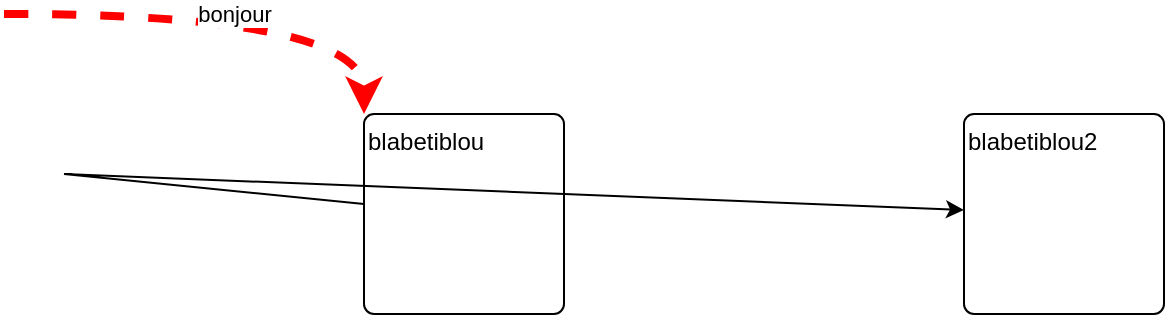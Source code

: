 <mxfile version="20.5.3" type="embed"><diagram id="blabetiblou" name="Page-1"><mxGraphModel dx="535" dy="212" grid="1" gridSize="10" guides="1" tooltips="1" connect="1" arrows="1" fold="1" page="1" pageScale="1" pageWidth="850" pageHeight="1100" math="0" shadow="0"><root><mxCell id="0" /><mxCell id="1" parent="0" /><mxCell id="2" value="blabetiblou" style="rounded=1;whiteSpace=wrap;html=1;arcSize=5;align=left;verticalAlign=top;" vertex="1" parent="1"><mxGeometry x="200" y="100" width="100" height="100" as="geometry" /></mxCell><mxCell id="3" value="blabetiblou2" style="rounded=1;whiteSpace=wrap;html=1;arcSize=5;align=left;verticalAlign=top;" vertex="1" parent="1"><mxGeometry x="500" y="100" width="100" height="100" as="geometry" /></mxCell><mxCell id="4" value="bonjour" style="html=1;strokeWidth=4;strokeColor=#FF0000;end_arrow=classic;dashed=1;curved=1" edge="1" parent="1"><mxGeometry width="50" height="50" relative="1" as="geometry"><mxPoint x="20" y="50" as="sourcePoint" /><mxPoint x="200" y="100" as="targetPoint" /><Array as="points"><mxPoint x="200" y="50" /></Array></mxGeometry></mxCell><mxCell id="5" value="" style="html=1;strokeWidth=1;strokeColor=#000000;end_arrow=classic;rounded=0" edge="1" parent="1" source="2" target="3"><mxGeometry width="50" height="50" relative="1" as="geometry"><Array as="points"><mxPoint x="50" y="130" /></Array></mxGeometry></mxCell></root></mxGraphModel></diagram><diagram id="blabetiblou" name="Page-2"><mxGraphModel dx="535" dy="212" grid="1" gridSize="10" guides="1" tooltips="1" connect="1" arrows="1" fold="1" page="1" pageScale="1" pageWidth="850" pageHeight="1100" math="0" shadow="0"><root><mxCell id="0" /><mxCell id="1" parent="0" /></root></mxGraphModel></diagram></mxfile>